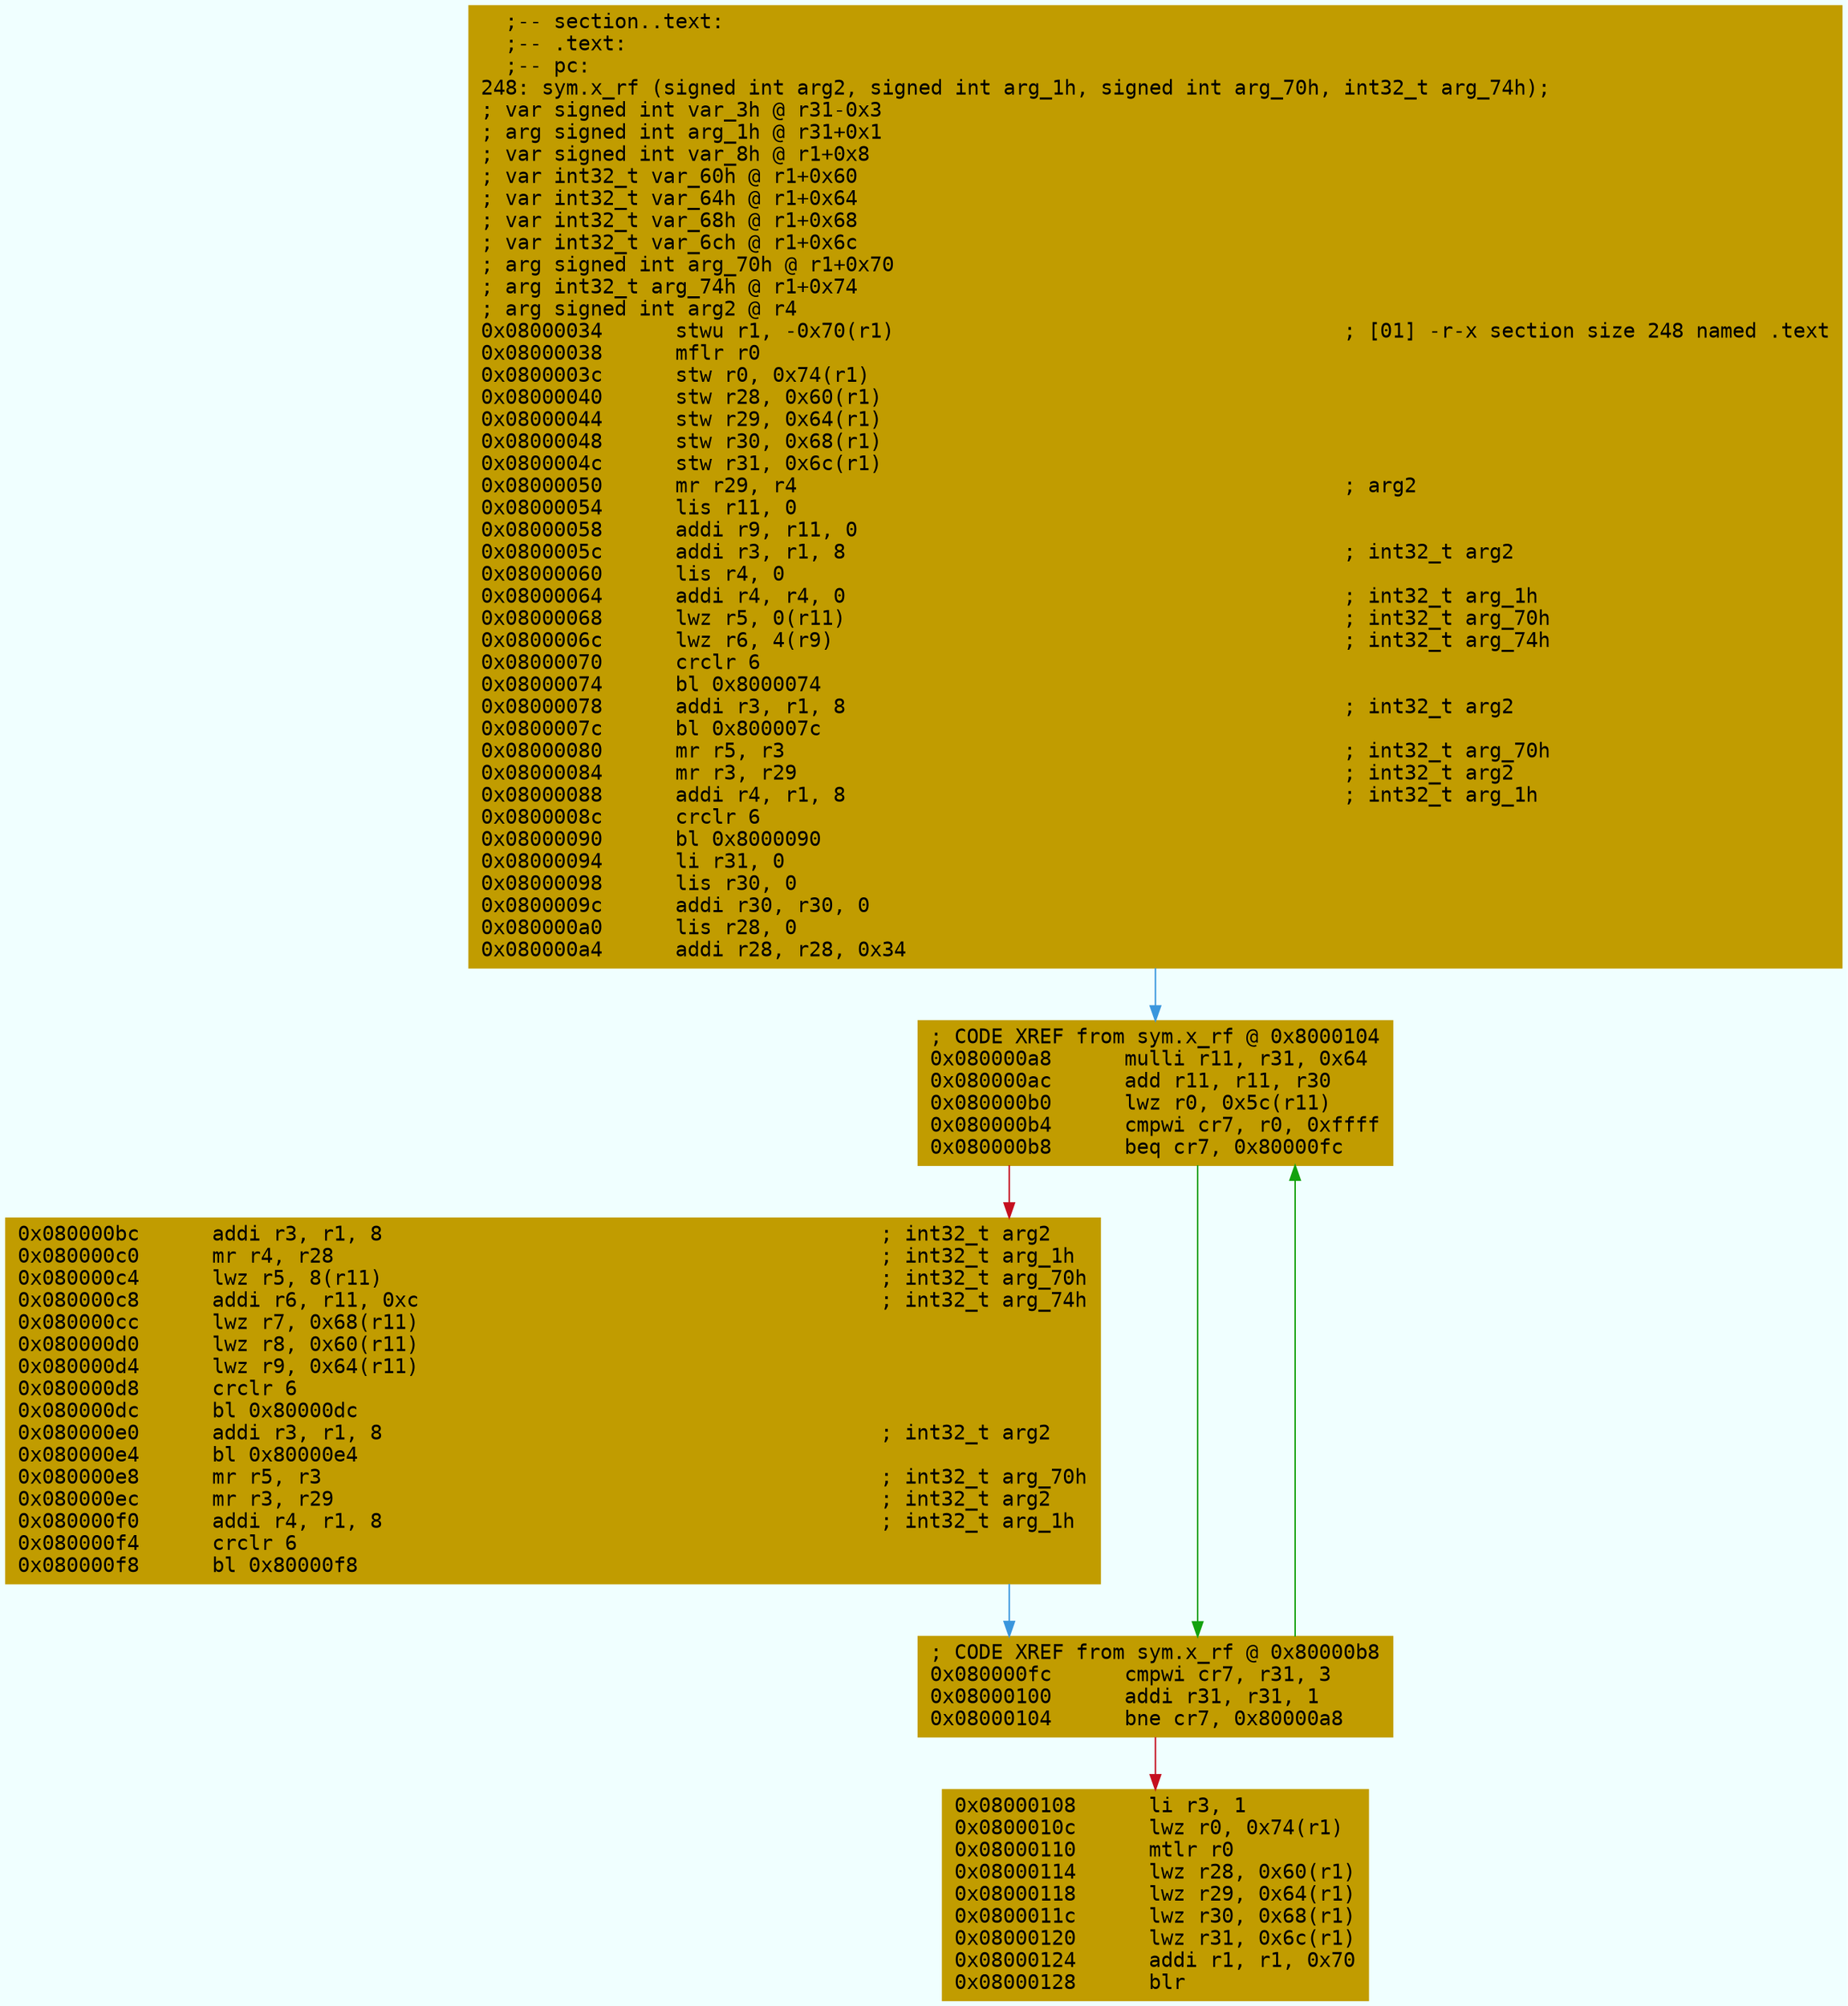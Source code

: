 digraph code {
	graph [bgcolor=azure fontsize=8 fontname="Courier" splines="ortho"];
	node [fillcolor=gray style=filled shape=box];
	edge [arrowhead="normal"];
	"0x08000034" [URL="sym.x_rf/0x08000034", fillcolor="#c19c00",color="#c19c00", fontname="Courier",label="  ;-- section..text:\l  ;-- .text:\l  ;-- pc:\l248: sym.x_rf (signed int arg2, signed int arg_1h, signed int arg_70h, int32_t arg_74h);\l; var signed int var_3h @ r31-0x3\l; arg signed int arg_1h @ r31+0x1\l; var signed int var_8h @ r1+0x8\l; var int32_t var_60h @ r1+0x60\l; var int32_t var_64h @ r1+0x64\l; var int32_t var_68h @ r1+0x68\l; var int32_t var_6ch @ r1+0x6c\l; arg signed int arg_70h @ r1+0x70\l; arg int32_t arg_74h @ r1+0x74\l; arg signed int arg2 @ r4\l0x08000034      stwu r1, -0x70(r1)                                     ; [01] -r-x section size 248 named .text\l0x08000038      mflr r0\l0x0800003c      stw r0, 0x74(r1)\l0x08000040      stw r28, 0x60(r1)\l0x08000044      stw r29, 0x64(r1)\l0x08000048      stw r30, 0x68(r1)\l0x0800004c      stw r31, 0x6c(r1)\l0x08000050      mr r29, r4                                             ; arg2\l0x08000054      lis r11, 0\l0x08000058      addi r9, r11, 0\l0x0800005c      addi r3, r1, 8                                         ; int32_t arg2\l0x08000060      lis r4, 0\l0x08000064      addi r4, r4, 0                                         ; int32_t arg_1h\l0x08000068      lwz r5, 0(r11)                                         ; int32_t arg_70h\l0x0800006c      lwz r6, 4(r9)                                          ; int32_t arg_74h\l0x08000070      crclr 6\l0x08000074      bl 0x8000074\l0x08000078      addi r3, r1, 8                                         ; int32_t arg2\l0x0800007c      bl 0x800007c\l0x08000080      mr r5, r3                                              ; int32_t arg_70h\l0x08000084      mr r3, r29                                             ; int32_t arg2\l0x08000088      addi r4, r1, 8                                         ; int32_t arg_1h\l0x0800008c      crclr 6\l0x08000090      bl 0x8000090\l0x08000094      li r31, 0\l0x08000098      lis r30, 0\l0x0800009c      addi r30, r30, 0\l0x080000a0      lis r28, 0\l0x080000a4      addi r28, r28, 0x34\l"]
	"0x080000a8" [URL="sym.x_rf/0x080000a8", fillcolor="#c19c00",color="#c19c00", fontname="Courier",label="; CODE XREF from sym.x_rf @ 0x8000104\l0x080000a8      mulli r11, r31, 0x64\l0x080000ac      add r11, r11, r30\l0x080000b0      lwz r0, 0x5c(r11)\l0x080000b4      cmpwi cr7, r0, 0xffff\l0x080000b8      beq cr7, 0x80000fc\l"]
	"0x080000bc" [URL="sym.x_rf/0x080000bc", fillcolor="#c19c00",color="#c19c00", fontname="Courier",label="0x080000bc      addi r3, r1, 8                                         ; int32_t arg2\l0x080000c0      mr r4, r28                                             ; int32_t arg_1h\l0x080000c4      lwz r5, 8(r11)                                         ; int32_t arg_70h\l0x080000c8      addi r6, r11, 0xc                                      ; int32_t arg_74h\l0x080000cc      lwz r7, 0x68(r11)\l0x080000d0      lwz r8, 0x60(r11)\l0x080000d4      lwz r9, 0x64(r11)\l0x080000d8      crclr 6\l0x080000dc      bl 0x80000dc\l0x080000e0      addi r3, r1, 8                                         ; int32_t arg2\l0x080000e4      bl 0x80000e4\l0x080000e8      mr r5, r3                                              ; int32_t arg_70h\l0x080000ec      mr r3, r29                                             ; int32_t arg2\l0x080000f0      addi r4, r1, 8                                         ; int32_t arg_1h\l0x080000f4      crclr 6\l0x080000f8      bl 0x80000f8\l"]
	"0x080000fc" [URL="sym.x_rf/0x080000fc", fillcolor="#c19c00",color="#c19c00", fontname="Courier",label="; CODE XREF from sym.x_rf @ 0x80000b8\l0x080000fc      cmpwi cr7, r31, 3\l0x08000100      addi r31, r31, 1\l0x08000104      bne cr7, 0x80000a8\l"]
	"0x08000108" [URL="sym.x_rf/0x08000108", fillcolor="#c19c00",color="#c19c00", fontname="Courier",label="0x08000108      li r3, 1\l0x0800010c      lwz r0, 0x74(r1)\l0x08000110      mtlr r0\l0x08000114      lwz r28, 0x60(r1)\l0x08000118      lwz r29, 0x64(r1)\l0x0800011c      lwz r30, 0x68(r1)\l0x08000120      lwz r31, 0x6c(r1)\l0x08000124      addi r1, r1, 0x70\l0x08000128      blr\l"]
        "0x08000034" -> "0x080000a8" [color="#3a96dd"];
        "0x080000a8" -> "0x080000fc" [color="#13a10e"];
        "0x080000a8" -> "0x080000bc" [color="#c50f1f"];
        "0x080000bc" -> "0x080000fc" [color="#3a96dd"];
        "0x080000fc" -> "0x080000a8" [color="#13a10e"];
        "0x080000fc" -> "0x08000108" [color="#c50f1f"];
}
